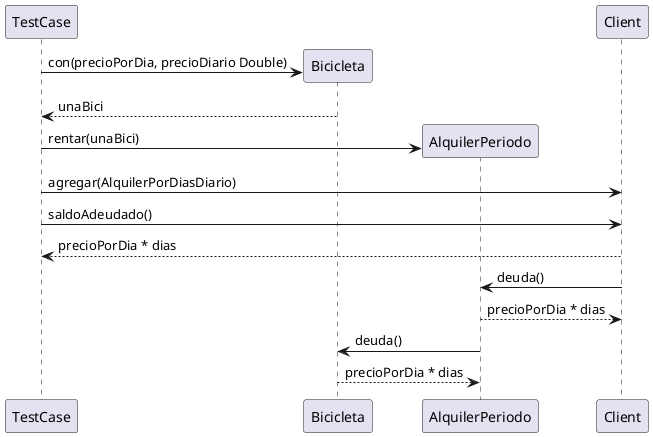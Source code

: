 @startuml

TestCase -> Bicicleta ** : con(precioPorDia, precioDiario Double)
return unaBici
TestCase -> AlquilerPeriodo ** : rentar(unaBici)

TestCase -> Client: agregar(AlquilerPorDiasDiario)

TestCase -> Client: saldoAdeudado()
return precioPorDia * dias

Client -> AlquilerPeriodo: deuda()
return precioPorDia * dias


AlquilerPeriodo -> Bicicleta: deuda()
return precioPorDia * dias



@enduml 
